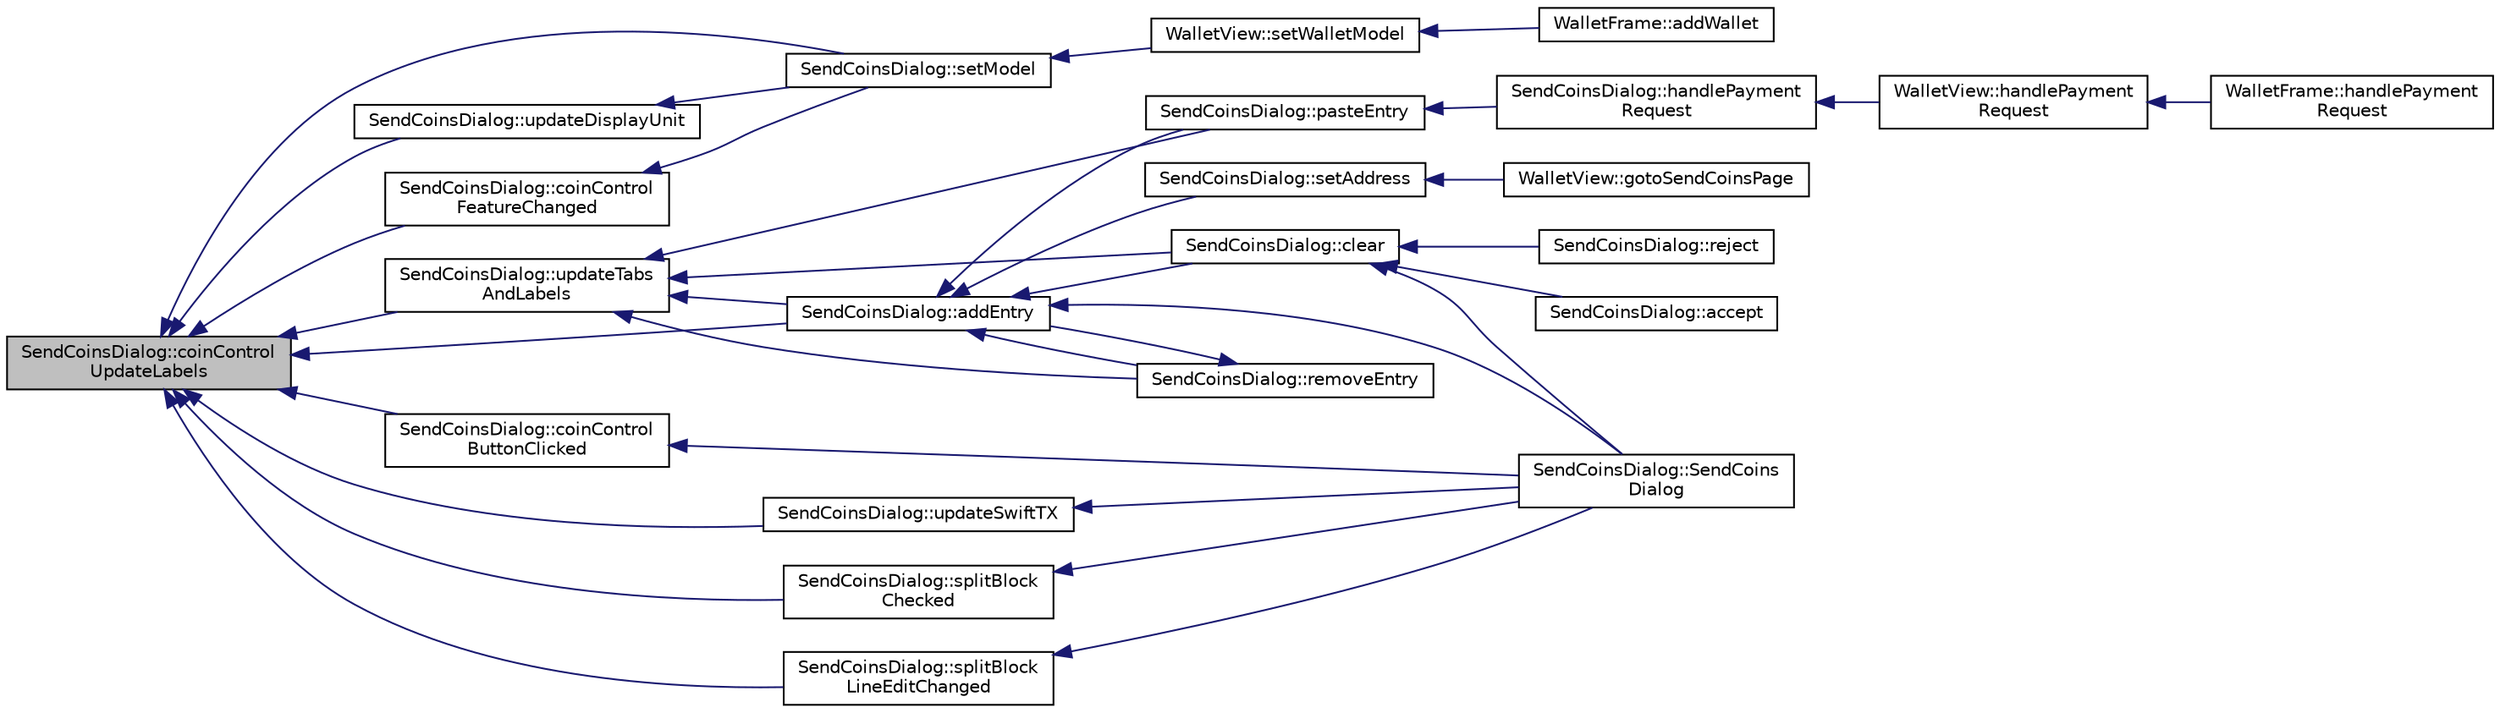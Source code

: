 digraph "SendCoinsDialog::coinControlUpdateLabels"
{
  edge [fontname="Helvetica",fontsize="10",labelfontname="Helvetica",labelfontsize="10"];
  node [fontname="Helvetica",fontsize="10",shape=record];
  rankdir="LR";
  Node679 [label="SendCoinsDialog::coinControl\lUpdateLabels",height=0.2,width=0.4,color="black", fillcolor="grey75", style="filled", fontcolor="black"];
  Node679 -> Node680 [dir="back",color="midnightblue",fontsize="10",style="solid",fontname="Helvetica"];
  Node680 [label="SendCoinsDialog::setModel",height=0.2,width=0.4,color="black", fillcolor="white", style="filled",URL="$class_send_coins_dialog.html#a73a6c1b1850a334ee652ac167713a2aa"];
  Node680 -> Node681 [dir="back",color="midnightblue",fontsize="10",style="solid",fontname="Helvetica"];
  Node681 [label="WalletView::setWalletModel",height=0.2,width=0.4,color="black", fillcolor="white", style="filled",URL="$class_wallet_view.html#a0a37ff693a4f9c1e5ddc23f9cd3913be",tooltip="Set the wallet model. "];
  Node681 -> Node682 [dir="back",color="midnightblue",fontsize="10",style="solid",fontname="Helvetica"];
  Node682 [label="WalletFrame::addWallet",height=0.2,width=0.4,color="black", fillcolor="white", style="filled",URL="$class_wallet_frame.html#aa199c3f27654199d84c365cf86167d86"];
  Node679 -> Node683 [dir="back",color="midnightblue",fontsize="10",style="solid",fontname="Helvetica"];
  Node683 [label="SendCoinsDialog::addEntry",height=0.2,width=0.4,color="black", fillcolor="white", style="filled",URL="$class_send_coins_dialog.html#a3d680a76b967641115c6ff2fa83fb62a"];
  Node683 -> Node684 [dir="back",color="midnightblue",fontsize="10",style="solid",fontname="Helvetica"];
  Node684 [label="SendCoinsDialog::SendCoins\lDialog",height=0.2,width=0.4,color="black", fillcolor="white", style="filled",URL="$class_send_coins_dialog.html#a0df5bc29d1df68eda44826651afc595f"];
  Node683 -> Node685 [dir="back",color="midnightblue",fontsize="10",style="solid",fontname="Helvetica"];
  Node685 [label="SendCoinsDialog::clear",height=0.2,width=0.4,color="black", fillcolor="white", style="filled",URL="$class_send_coins_dialog.html#a127bddff45f49ff5e6e263efe218ae26"];
  Node685 -> Node684 [dir="back",color="midnightblue",fontsize="10",style="solid",fontname="Helvetica"];
  Node685 -> Node686 [dir="back",color="midnightblue",fontsize="10",style="solid",fontname="Helvetica"];
  Node686 [label="SendCoinsDialog::reject",height=0.2,width=0.4,color="black", fillcolor="white", style="filled",URL="$class_send_coins_dialog.html#a4879553d77d29f522ac92ac04580f4ad"];
  Node685 -> Node687 [dir="back",color="midnightblue",fontsize="10",style="solid",fontname="Helvetica"];
  Node687 [label="SendCoinsDialog::accept",height=0.2,width=0.4,color="black", fillcolor="white", style="filled",URL="$class_send_coins_dialog.html#af2185c3d29e43d37c30669f0def46060"];
  Node683 -> Node688 [dir="back",color="midnightblue",fontsize="10",style="solid",fontname="Helvetica"];
  Node688 [label="SendCoinsDialog::removeEntry",height=0.2,width=0.4,color="black", fillcolor="white", style="filled",URL="$class_send_coins_dialog.html#aabd82a79bd2358493f36425f1d62136b"];
  Node688 -> Node683 [dir="back",color="midnightblue",fontsize="10",style="solid",fontname="Helvetica"];
  Node683 -> Node689 [dir="back",color="midnightblue",fontsize="10",style="solid",fontname="Helvetica"];
  Node689 [label="SendCoinsDialog::setAddress",height=0.2,width=0.4,color="black", fillcolor="white", style="filled",URL="$class_send_coins_dialog.html#a920b2dbf121ca3cfac2adc56e96295f8"];
  Node689 -> Node690 [dir="back",color="midnightblue",fontsize="10",style="solid",fontname="Helvetica"];
  Node690 [label="WalletView::gotoSendCoinsPage",height=0.2,width=0.4,color="black", fillcolor="white", style="filled",URL="$class_wallet_view.html#a2a70c2b00b097dd7b83b6915bb037ea3",tooltip="Switch to send coins page. "];
  Node683 -> Node691 [dir="back",color="midnightblue",fontsize="10",style="solid",fontname="Helvetica"];
  Node691 [label="SendCoinsDialog::pasteEntry",height=0.2,width=0.4,color="black", fillcolor="white", style="filled",URL="$class_send_coins_dialog.html#a4440d15ced5d217baaad33a17d56b409"];
  Node691 -> Node692 [dir="back",color="midnightblue",fontsize="10",style="solid",fontname="Helvetica"];
  Node692 [label="SendCoinsDialog::handlePayment\lRequest",height=0.2,width=0.4,color="black", fillcolor="white", style="filled",URL="$class_send_coins_dialog.html#a82ed6a3badadaa523415e1924ebd292a"];
  Node692 -> Node693 [dir="back",color="midnightblue",fontsize="10",style="solid",fontname="Helvetica"];
  Node693 [label="WalletView::handlePayment\lRequest",height=0.2,width=0.4,color="black", fillcolor="white", style="filled",URL="$class_wallet_view.html#a0ae21d91a9d7755026ce2a6846cef68d"];
  Node693 -> Node694 [dir="back",color="midnightblue",fontsize="10",style="solid",fontname="Helvetica"];
  Node694 [label="WalletFrame::handlePayment\lRequest",height=0.2,width=0.4,color="black", fillcolor="white", style="filled",URL="$class_wallet_frame.html#aa8c5b10f2240df164795619ca41c619c"];
  Node679 -> Node695 [dir="back",color="midnightblue",fontsize="10",style="solid",fontname="Helvetica"];
  Node695 [label="SendCoinsDialog::updateTabs\lAndLabels",height=0.2,width=0.4,color="black", fillcolor="white", style="filled",URL="$class_send_coins_dialog.html#a3b834c739f7d02d8086a2bf58525c5f0"];
  Node695 -> Node685 [dir="back",color="midnightblue",fontsize="10",style="solid",fontname="Helvetica"];
  Node695 -> Node683 [dir="back",color="midnightblue",fontsize="10",style="solid",fontname="Helvetica"];
  Node695 -> Node688 [dir="back",color="midnightblue",fontsize="10",style="solid",fontname="Helvetica"];
  Node695 -> Node691 [dir="back",color="midnightblue",fontsize="10",style="solid",fontname="Helvetica"];
  Node679 -> Node696 [dir="back",color="midnightblue",fontsize="10",style="solid",fontname="Helvetica"];
  Node696 [label="SendCoinsDialog::updateDisplayUnit",height=0.2,width=0.4,color="black", fillcolor="white", style="filled",URL="$class_send_coins_dialog.html#a74815ad8502b126200b6fd2e59e9f042"];
  Node696 -> Node680 [dir="back",color="midnightblue",fontsize="10",style="solid",fontname="Helvetica"];
  Node679 -> Node697 [dir="back",color="midnightblue",fontsize="10",style="solid",fontname="Helvetica"];
  Node697 [label="SendCoinsDialog::updateSwiftTX",height=0.2,width=0.4,color="black", fillcolor="white", style="filled",URL="$class_send_coins_dialog.html#ad0ec158c40aa7129bf78e613ee183d7c"];
  Node697 -> Node684 [dir="back",color="midnightblue",fontsize="10",style="solid",fontname="Helvetica"];
  Node679 -> Node698 [dir="back",color="midnightblue",fontsize="10",style="solid",fontname="Helvetica"];
  Node698 [label="SendCoinsDialog::splitBlock\lChecked",height=0.2,width=0.4,color="black", fillcolor="white", style="filled",URL="$class_send_coins_dialog.html#af877b5c2223b5873110e093f5fb04645"];
  Node698 -> Node684 [dir="back",color="midnightblue",fontsize="10",style="solid",fontname="Helvetica"];
  Node679 -> Node699 [dir="back",color="midnightblue",fontsize="10",style="solid",fontname="Helvetica"];
  Node699 [label="SendCoinsDialog::splitBlock\lLineEditChanged",height=0.2,width=0.4,color="black", fillcolor="white", style="filled",URL="$class_send_coins_dialog.html#ab925f4161a3637e766b7a0625761035b"];
  Node699 -> Node684 [dir="back",color="midnightblue",fontsize="10",style="solid",fontname="Helvetica"];
  Node679 -> Node700 [dir="back",color="midnightblue",fontsize="10",style="solid",fontname="Helvetica"];
  Node700 [label="SendCoinsDialog::coinControl\lFeatureChanged",height=0.2,width=0.4,color="black", fillcolor="white", style="filled",URL="$class_send_coins_dialog.html#af13ddd00abec4f060632d887b5e838a3"];
  Node700 -> Node680 [dir="back",color="midnightblue",fontsize="10",style="solid",fontname="Helvetica"];
  Node679 -> Node701 [dir="back",color="midnightblue",fontsize="10",style="solid",fontname="Helvetica"];
  Node701 [label="SendCoinsDialog::coinControl\lButtonClicked",height=0.2,width=0.4,color="black", fillcolor="white", style="filled",URL="$class_send_coins_dialog.html#a59d757d9e4bea5b380eb480fd79cfb49"];
  Node701 -> Node684 [dir="back",color="midnightblue",fontsize="10",style="solid",fontname="Helvetica"];
}
